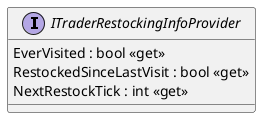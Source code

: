 @startuml
interface ITraderRestockingInfoProvider {
    EverVisited : bool <<get>>
    RestockedSinceLastVisit : bool <<get>>
    NextRestockTick : int <<get>>
}
@enduml
